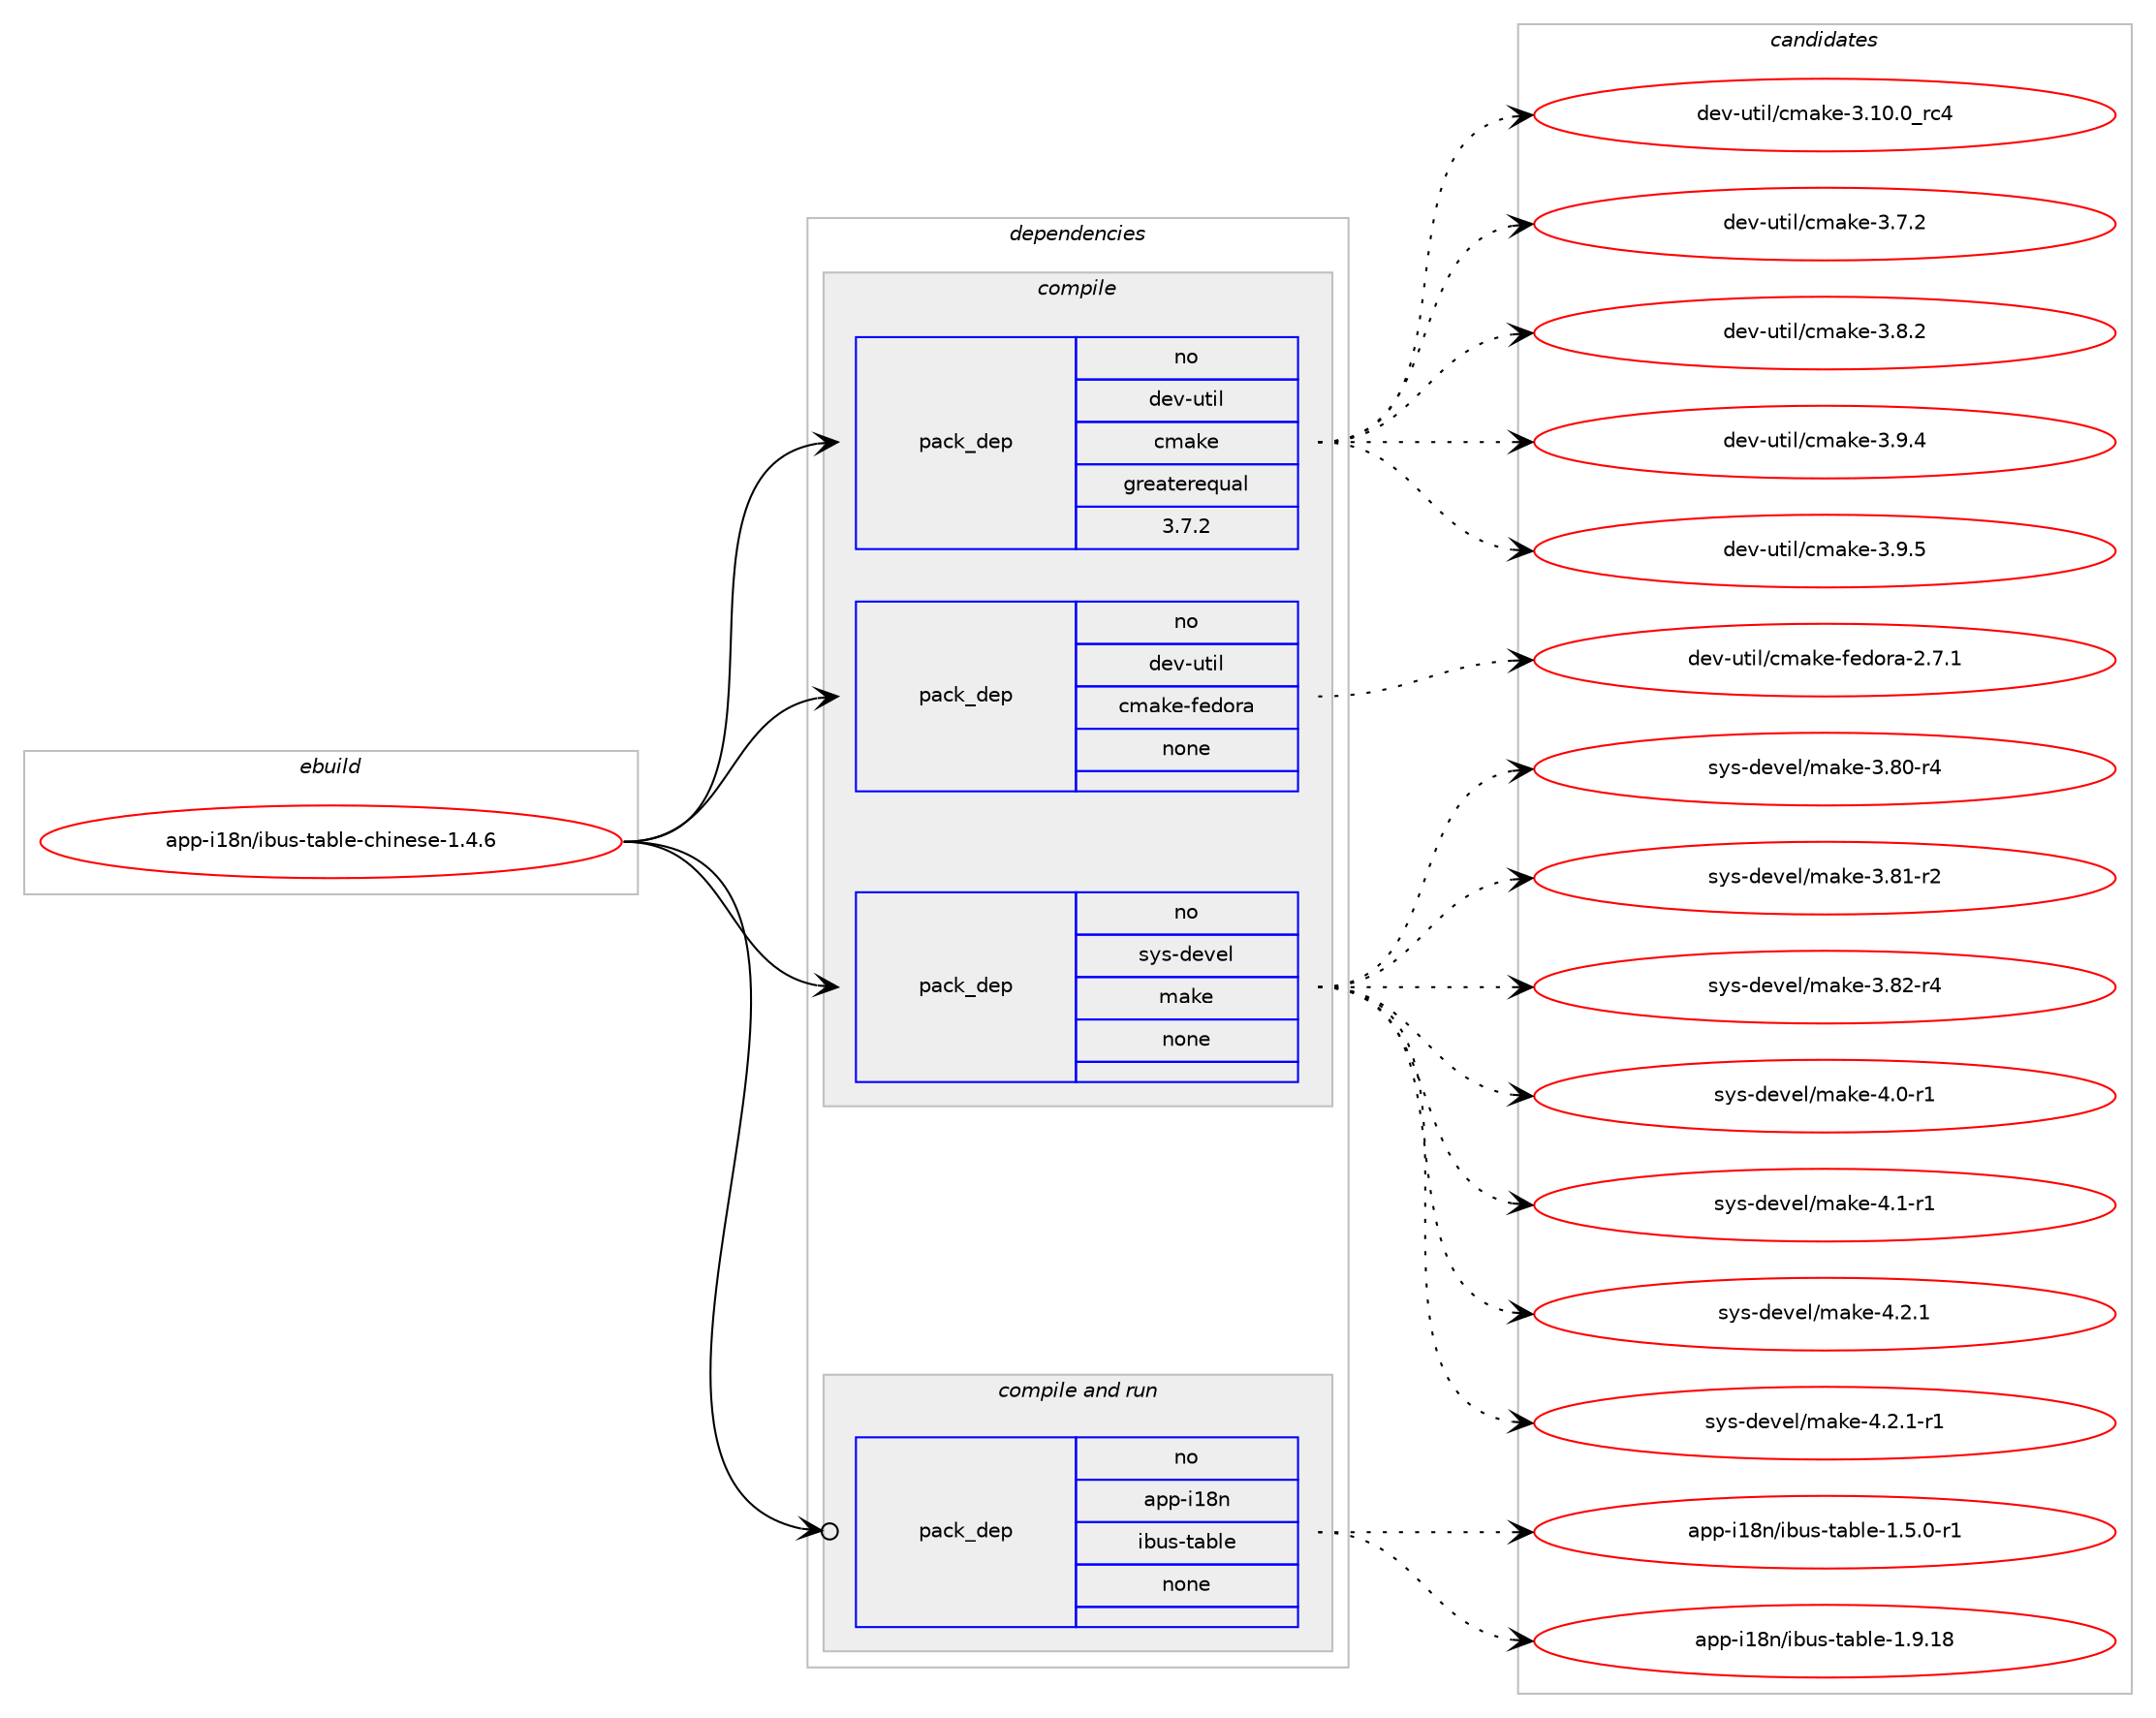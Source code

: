 digraph prolog {

# *************
# Graph options
# *************

newrank=true;
concentrate=true;
compound=true;
graph [rankdir=LR,fontname=Helvetica,fontsize=10,ranksep=1.5];#, ranksep=2.5, nodesep=0.2];
edge  [arrowhead=vee];
node  [fontname=Helvetica,fontsize=10];

# **********
# The ebuild
# **********

subgraph cluster_leftcol {
color=gray;
rank=same;
label=<<i>ebuild</i>>;
id [label="app-i18n/ibus-table-chinese-1.4.6", color=red, width=4, href="../app-i18n/ibus-table-chinese-1.4.6.svg"];
}

# ****************
# The dependencies
# ****************

subgraph cluster_midcol {
color=gray;
label=<<i>dependencies</i>>;
subgraph cluster_compile {
fillcolor="#eeeeee";
style=filled;
label=<<i>compile</i>>;
subgraph pack30239 {
dependency42755 [label=<<TABLE BORDER="0" CELLBORDER="1" CELLSPACING="0" CELLPADDING="4" WIDTH="220"><TR><TD ROWSPAN="6" CELLPADDING="30">pack_dep</TD></TR><TR><TD WIDTH="110">no</TD></TR><TR><TD>dev-util</TD></TR><TR><TD>cmake</TD></TR><TR><TD>greaterequal</TD></TR><TR><TD>3.7.2</TD></TR></TABLE>>, shape=none, color=blue];
}
id:e -> dependency42755:w [weight=20,style="solid",arrowhead="vee"];
subgraph pack30240 {
dependency42756 [label=<<TABLE BORDER="0" CELLBORDER="1" CELLSPACING="0" CELLPADDING="4" WIDTH="220"><TR><TD ROWSPAN="6" CELLPADDING="30">pack_dep</TD></TR><TR><TD WIDTH="110">no</TD></TR><TR><TD>dev-util</TD></TR><TR><TD>cmake-fedora</TD></TR><TR><TD>none</TD></TR><TR><TD></TD></TR></TABLE>>, shape=none, color=blue];
}
id:e -> dependency42756:w [weight=20,style="solid",arrowhead="vee"];
subgraph pack30241 {
dependency42757 [label=<<TABLE BORDER="0" CELLBORDER="1" CELLSPACING="0" CELLPADDING="4" WIDTH="220"><TR><TD ROWSPAN="6" CELLPADDING="30">pack_dep</TD></TR><TR><TD WIDTH="110">no</TD></TR><TR><TD>sys-devel</TD></TR><TR><TD>make</TD></TR><TR><TD>none</TD></TR><TR><TD></TD></TR></TABLE>>, shape=none, color=blue];
}
id:e -> dependency42757:w [weight=20,style="solid",arrowhead="vee"];
}
subgraph cluster_compileandrun {
fillcolor="#eeeeee";
style=filled;
label=<<i>compile and run</i>>;
subgraph pack30242 {
dependency42758 [label=<<TABLE BORDER="0" CELLBORDER="1" CELLSPACING="0" CELLPADDING="4" WIDTH="220"><TR><TD ROWSPAN="6" CELLPADDING="30">pack_dep</TD></TR><TR><TD WIDTH="110">no</TD></TR><TR><TD>app-i18n</TD></TR><TR><TD>ibus-table</TD></TR><TR><TD>none</TD></TR><TR><TD></TD></TR></TABLE>>, shape=none, color=blue];
}
id:e -> dependency42758:w [weight=20,style="solid",arrowhead="odotvee"];
}
subgraph cluster_run {
fillcolor="#eeeeee";
style=filled;
label=<<i>run</i>>;
}
}

# **************
# The candidates
# **************

subgraph cluster_choices {
rank=same;
color=gray;
label=<<i>candidates</i>>;

subgraph choice30239 {
color=black;
nodesep=1;
choice1001011184511711610510847991099710710145514649484648951149952 [label="dev-util/cmake-3.10.0_rc4", color=red, width=4,href="../dev-util/cmake-3.10.0_rc4.svg"];
choice10010111845117116105108479910997107101455146554650 [label="dev-util/cmake-3.7.2", color=red, width=4,href="../dev-util/cmake-3.7.2.svg"];
choice10010111845117116105108479910997107101455146564650 [label="dev-util/cmake-3.8.2", color=red, width=4,href="../dev-util/cmake-3.8.2.svg"];
choice10010111845117116105108479910997107101455146574652 [label="dev-util/cmake-3.9.4", color=red, width=4,href="../dev-util/cmake-3.9.4.svg"];
choice10010111845117116105108479910997107101455146574653 [label="dev-util/cmake-3.9.5", color=red, width=4,href="../dev-util/cmake-3.9.5.svg"];
dependency42755:e -> choice1001011184511711610510847991099710710145514649484648951149952:w [style=dotted,weight="100"];
dependency42755:e -> choice10010111845117116105108479910997107101455146554650:w [style=dotted,weight="100"];
dependency42755:e -> choice10010111845117116105108479910997107101455146564650:w [style=dotted,weight="100"];
dependency42755:e -> choice10010111845117116105108479910997107101455146574652:w [style=dotted,weight="100"];
dependency42755:e -> choice10010111845117116105108479910997107101455146574653:w [style=dotted,weight="100"];
}
subgraph choice30240 {
color=black;
nodesep=1;
choice100101118451171161051084799109971071014510210110011111497455046554649 [label="dev-util/cmake-fedora-2.7.1", color=red, width=4,href="../dev-util/cmake-fedora-2.7.1.svg"];
dependency42756:e -> choice100101118451171161051084799109971071014510210110011111497455046554649:w [style=dotted,weight="100"];
}
subgraph choice30241 {
color=black;
nodesep=1;
choice11512111545100101118101108471099710710145514656484511452 [label="sys-devel/make-3.80-r4", color=red, width=4,href="../sys-devel/make-3.80-r4.svg"];
choice11512111545100101118101108471099710710145514656494511450 [label="sys-devel/make-3.81-r2", color=red, width=4,href="../sys-devel/make-3.81-r2.svg"];
choice11512111545100101118101108471099710710145514656504511452 [label="sys-devel/make-3.82-r4", color=red, width=4,href="../sys-devel/make-3.82-r4.svg"];
choice115121115451001011181011084710997107101455246484511449 [label="sys-devel/make-4.0-r1", color=red, width=4,href="../sys-devel/make-4.0-r1.svg"];
choice115121115451001011181011084710997107101455246494511449 [label="sys-devel/make-4.1-r1", color=red, width=4,href="../sys-devel/make-4.1-r1.svg"];
choice115121115451001011181011084710997107101455246504649 [label="sys-devel/make-4.2.1", color=red, width=4,href="../sys-devel/make-4.2.1.svg"];
choice1151211154510010111810110847109971071014552465046494511449 [label="sys-devel/make-4.2.1-r1", color=red, width=4,href="../sys-devel/make-4.2.1-r1.svg"];
dependency42757:e -> choice11512111545100101118101108471099710710145514656484511452:w [style=dotted,weight="100"];
dependency42757:e -> choice11512111545100101118101108471099710710145514656494511450:w [style=dotted,weight="100"];
dependency42757:e -> choice11512111545100101118101108471099710710145514656504511452:w [style=dotted,weight="100"];
dependency42757:e -> choice115121115451001011181011084710997107101455246484511449:w [style=dotted,weight="100"];
dependency42757:e -> choice115121115451001011181011084710997107101455246494511449:w [style=dotted,weight="100"];
dependency42757:e -> choice115121115451001011181011084710997107101455246504649:w [style=dotted,weight="100"];
dependency42757:e -> choice1151211154510010111810110847109971071014552465046494511449:w [style=dotted,weight="100"];
}
subgraph choice30242 {
color=black;
nodesep=1;
choice9711211245105495611047105981171154511697981081014549465346484511449 [label="app-i18n/ibus-table-1.5.0-r1", color=red, width=4,href="../app-i18n/ibus-table-1.5.0-r1.svg"];
choice97112112451054956110471059811711545116979810810145494657464956 [label="app-i18n/ibus-table-1.9.18", color=red, width=4,href="../app-i18n/ibus-table-1.9.18.svg"];
dependency42758:e -> choice9711211245105495611047105981171154511697981081014549465346484511449:w [style=dotted,weight="100"];
dependency42758:e -> choice97112112451054956110471059811711545116979810810145494657464956:w [style=dotted,weight="100"];
}
}

}
